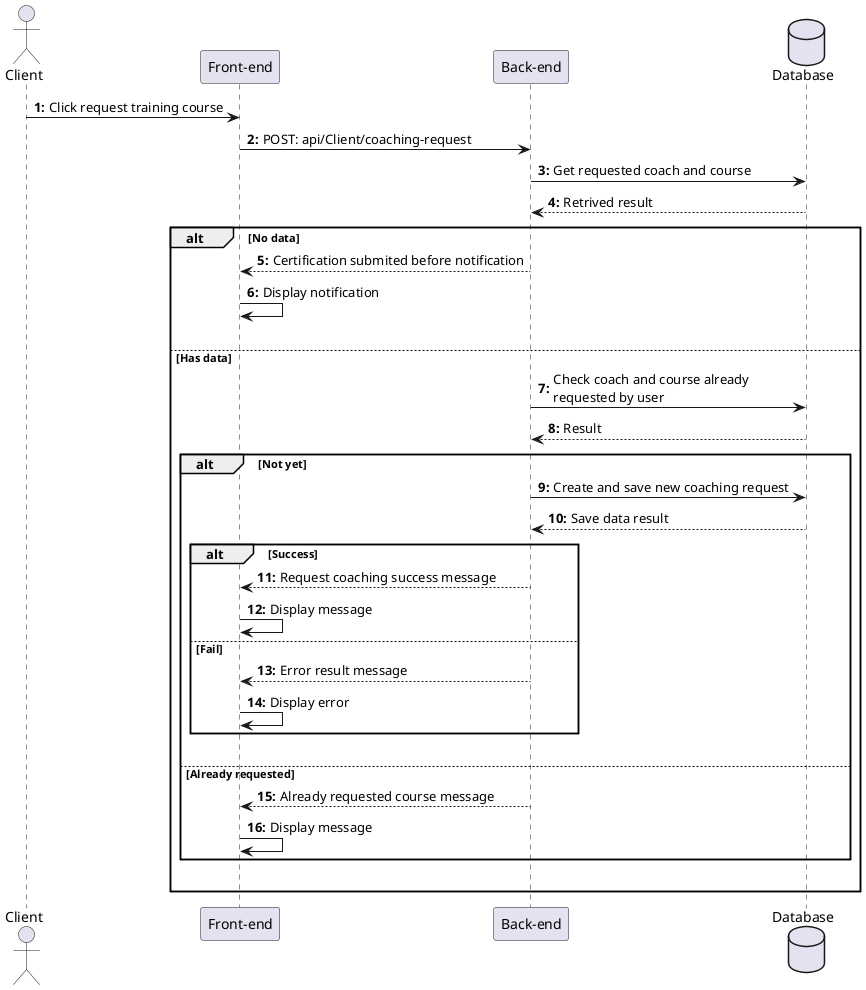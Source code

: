 @startuml RequestCoaching
actor Client as user
participant "Front-end" as client
participant "Back-end" as server 
database "Database" as db

autonumber "<b>0:"

user -> client : Click request training course
client -> server : POST: api/Client/coaching-request
server -> db : Get requested coach and course 
db --> server : Retrived result

alt No data
    server --> client : Certification submited before notification
    client -> client : Display notification 
    |||
else Has data
    server -> db : Check coach and course already\nrequested by user
    db --> server : Result

    alt Not yet
        server -> db : Create and save new coaching request
        db --> server : Save data result
        alt Success
            server --> client : Request coaching success message
            client -> client : Display message
        else Fail
            server --> client : Error result message
            client -> client : Display error
        end
        |||
    else Already requested
        server --> client : Already requested course message
        client -> client : Display message
    end

    |||
end 
@enduml